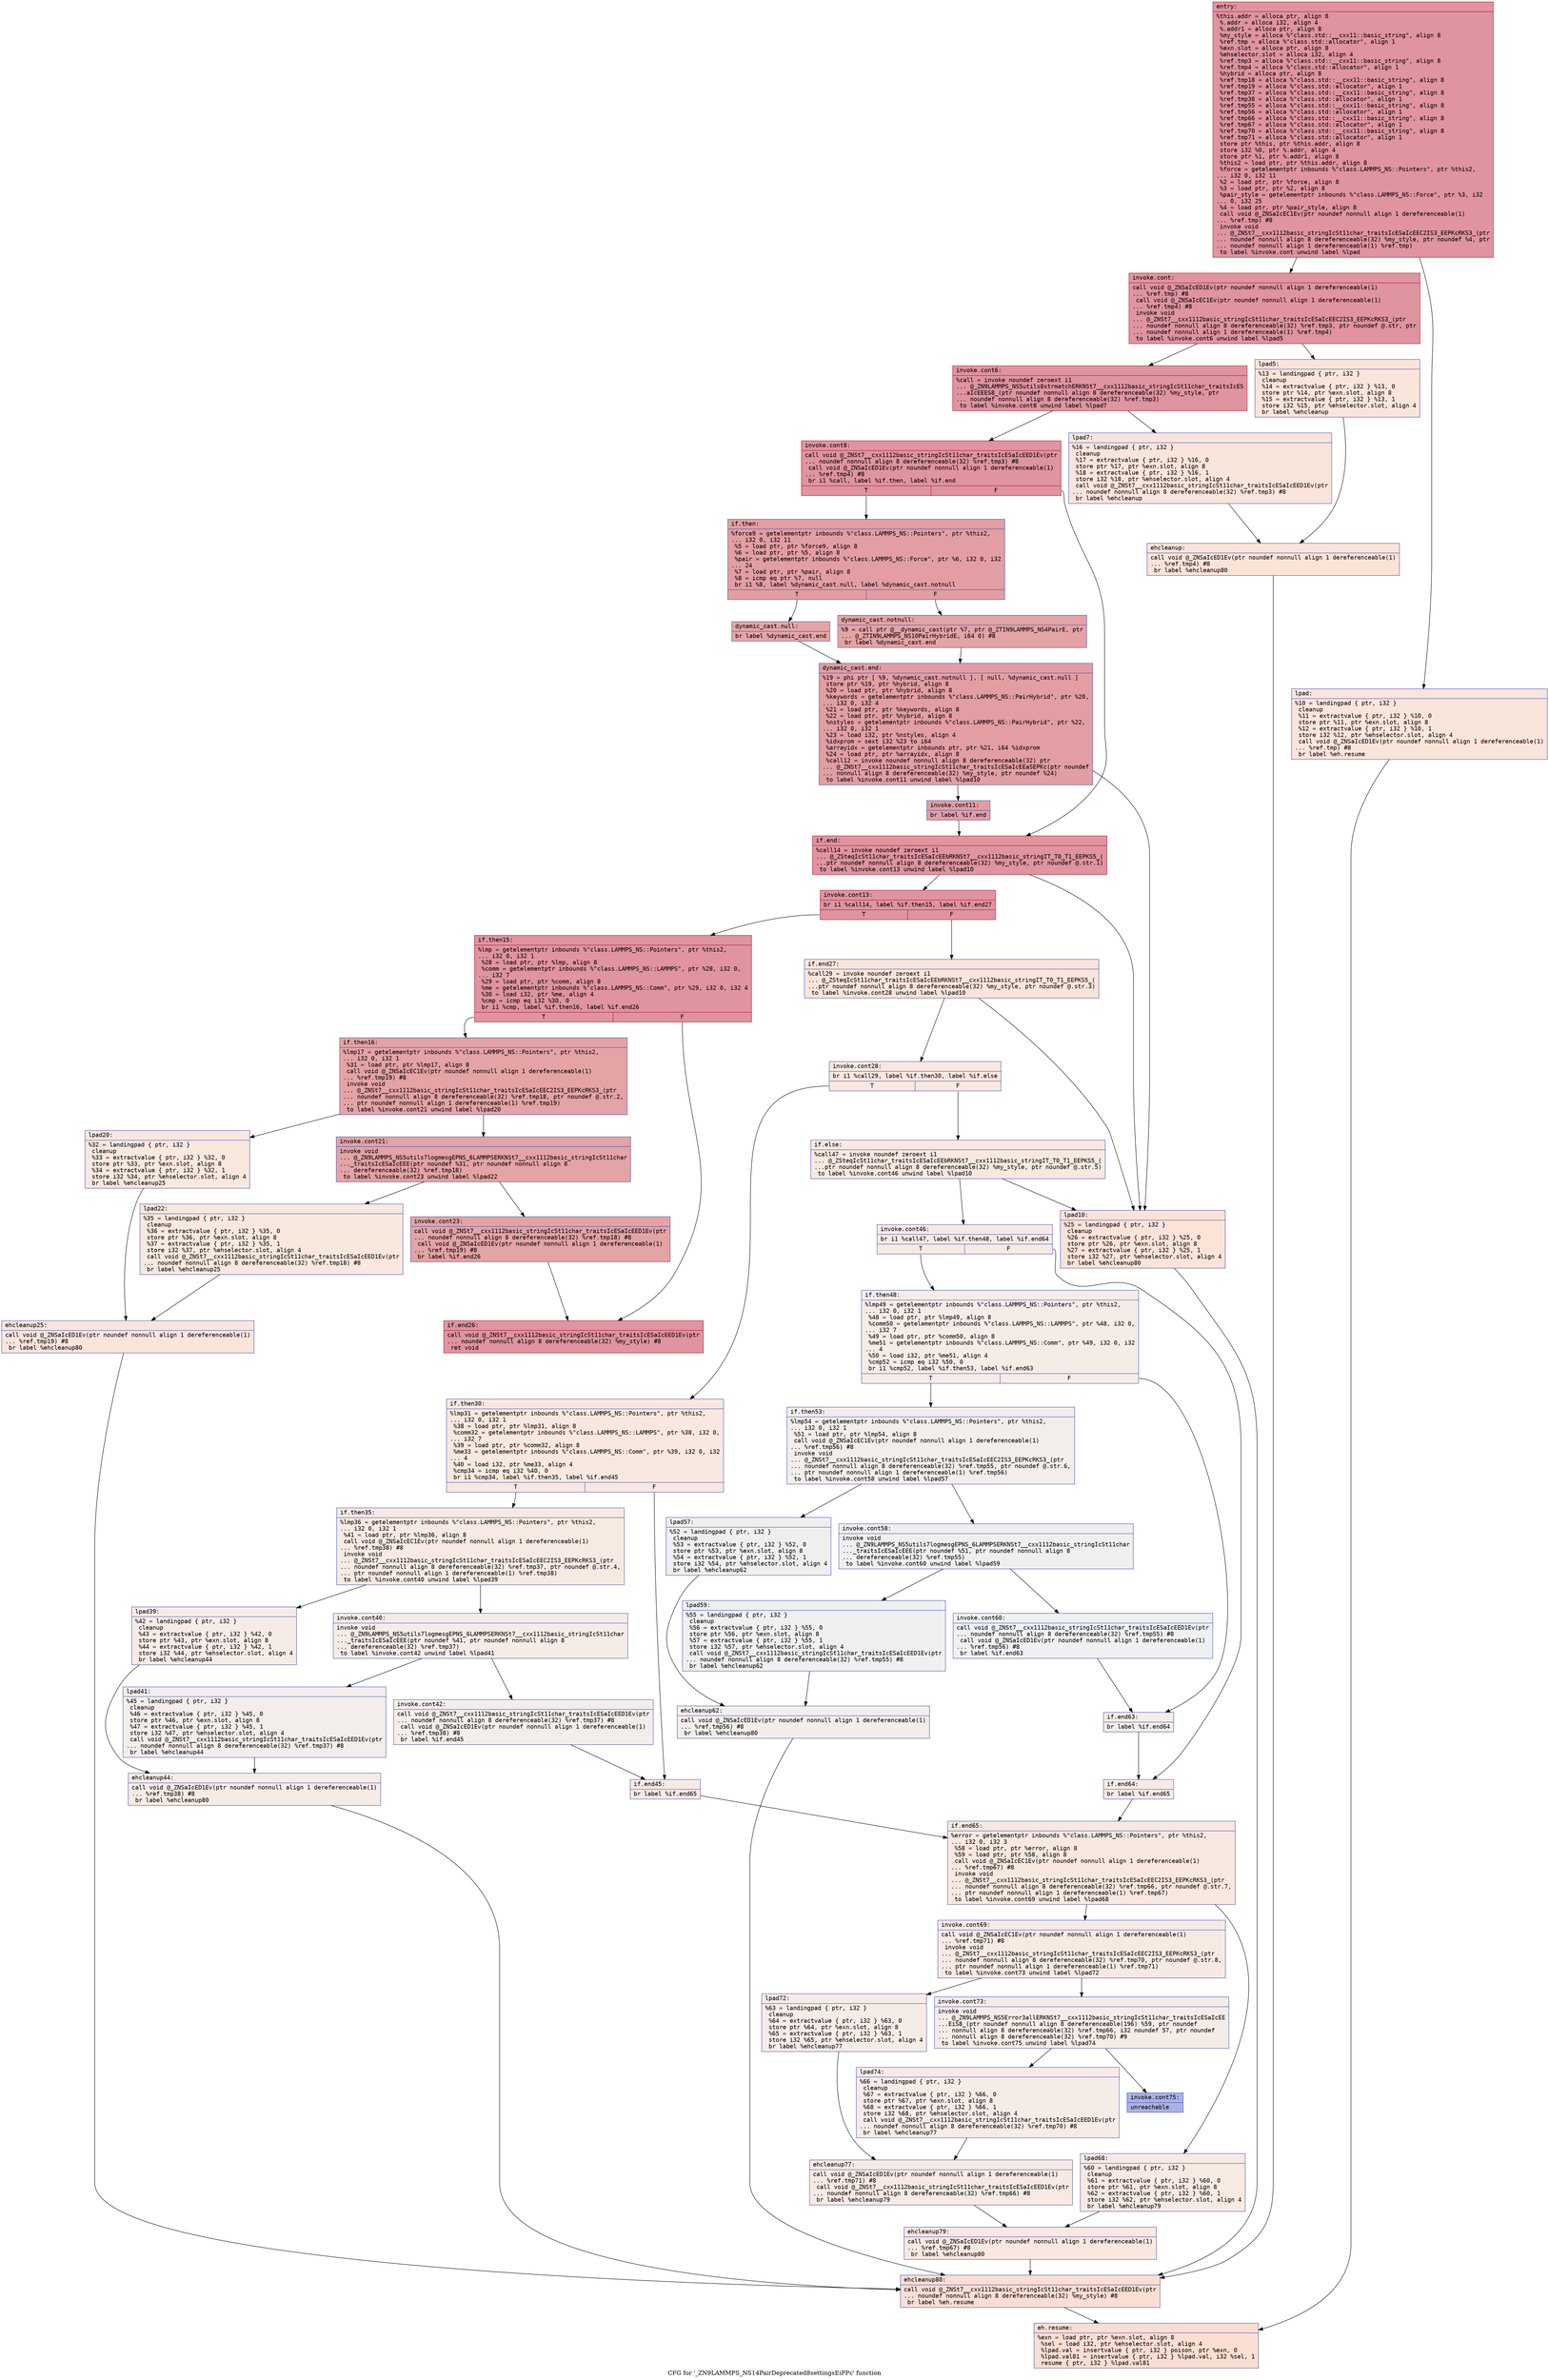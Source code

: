 digraph "CFG for '_ZN9LAMMPS_NS14PairDeprecated8settingsEiPPc' function" {
	label="CFG for '_ZN9LAMMPS_NS14PairDeprecated8settingsEiPPc' function";

	Node0x55e0e818c050 [shape=record,color="#b70d28ff", style=filled, fillcolor="#b70d2870" fontname="Courier",label="{entry:\l|  %this.addr = alloca ptr, align 8\l  %.addr = alloca i32, align 4\l  %.addr1 = alloca ptr, align 8\l  %my_style = alloca %\"class.std::__cxx11::basic_string\", align 8\l  %ref.tmp = alloca %\"class.std::allocator\", align 1\l  %exn.slot = alloca ptr, align 8\l  %ehselector.slot = alloca i32, align 4\l  %ref.tmp3 = alloca %\"class.std::__cxx11::basic_string\", align 8\l  %ref.tmp4 = alloca %\"class.std::allocator\", align 1\l  %hybrid = alloca ptr, align 8\l  %ref.tmp18 = alloca %\"class.std::__cxx11::basic_string\", align 8\l  %ref.tmp19 = alloca %\"class.std::allocator\", align 1\l  %ref.tmp37 = alloca %\"class.std::__cxx11::basic_string\", align 8\l  %ref.tmp38 = alloca %\"class.std::allocator\", align 1\l  %ref.tmp55 = alloca %\"class.std::__cxx11::basic_string\", align 8\l  %ref.tmp56 = alloca %\"class.std::allocator\", align 1\l  %ref.tmp66 = alloca %\"class.std::__cxx11::basic_string\", align 8\l  %ref.tmp67 = alloca %\"class.std::allocator\", align 1\l  %ref.tmp70 = alloca %\"class.std::__cxx11::basic_string\", align 8\l  %ref.tmp71 = alloca %\"class.std::allocator\", align 1\l  store ptr %this, ptr %this.addr, align 8\l  store i32 %0, ptr %.addr, align 4\l  store ptr %1, ptr %.addr1, align 8\l  %this2 = load ptr, ptr %this.addr, align 8\l  %force = getelementptr inbounds %\"class.LAMMPS_NS::Pointers\", ptr %this2,\l... i32 0, i32 11\l  %2 = load ptr, ptr %force, align 8\l  %3 = load ptr, ptr %2, align 8\l  %pair_style = getelementptr inbounds %\"class.LAMMPS_NS::Force\", ptr %3, i32\l... 0, i32 25\l  %4 = load ptr, ptr %pair_style, align 8\l  call void @_ZNSaIcEC1Ev(ptr noundef nonnull align 1 dereferenceable(1)\l... %ref.tmp) #8\l  invoke void\l... @_ZNSt7__cxx1112basic_stringIcSt11char_traitsIcESaIcEEC2IS3_EEPKcRKS3_(ptr\l... noundef nonnull align 8 dereferenceable(32) %my_style, ptr noundef %4, ptr\l... noundef nonnull align 1 dereferenceable(1) %ref.tmp)\l          to label %invoke.cont unwind label %lpad\l}"];
	Node0x55e0e818c050 -> Node0x55e0e818e370[tooltip="entry -> invoke.cont\nProbability 100.00%" ];
	Node0x55e0e818c050 -> Node0x55e0e818e450[tooltip="entry -> lpad\nProbability 0.00%" ];
	Node0x55e0e818e370 [shape=record,color="#b70d28ff", style=filled, fillcolor="#b70d2870" fontname="Courier",label="{invoke.cont:\l|  call void @_ZNSaIcED1Ev(ptr noundef nonnull align 1 dereferenceable(1)\l... %ref.tmp) #8\l  call void @_ZNSaIcEC1Ev(ptr noundef nonnull align 1 dereferenceable(1)\l... %ref.tmp4) #8\l  invoke void\l... @_ZNSt7__cxx1112basic_stringIcSt11char_traitsIcESaIcEEC2IS3_EEPKcRKS3_(ptr\l... noundef nonnull align 8 dereferenceable(32) %ref.tmp3, ptr noundef @.str, ptr\l... noundef nonnull align 1 dereferenceable(1) %ref.tmp4)\l          to label %invoke.cont6 unwind label %lpad5\l}"];
	Node0x55e0e818e370 -> Node0x55e0e818e970[tooltip="invoke.cont -> invoke.cont6\nProbability 100.00%" ];
	Node0x55e0e818e370 -> Node0x55e0e818ea20[tooltip="invoke.cont -> lpad5\nProbability 0.00%" ];
	Node0x55e0e818e970 [shape=record,color="#b70d28ff", style=filled, fillcolor="#b70d2870" fontname="Courier",label="{invoke.cont6:\l|  %call = invoke noundef zeroext i1\l... @_ZN9LAMMPS_NS5utils8strmatchERKNSt7__cxx1112basic_stringIcSt11char_traitsIcES\l...aIcEEES8_(ptr noundef nonnull align 8 dereferenceable(32) %my_style, ptr\l... noundef nonnull align 8 dereferenceable(32) %ref.tmp3)\l          to label %invoke.cont8 unwind label %lpad7\l}"];
	Node0x55e0e818e970 -> Node0x55e0e818e920[tooltip="invoke.cont6 -> invoke.cont8\nProbability 100.00%" ];
	Node0x55e0e818e970 -> Node0x55e0e818ed10[tooltip="invoke.cont6 -> lpad7\nProbability 0.00%" ];
	Node0x55e0e818e920 [shape=record,color="#b70d28ff", style=filled, fillcolor="#b70d2870" fontname="Courier",label="{invoke.cont8:\l|  call void @_ZNSt7__cxx1112basic_stringIcSt11char_traitsIcESaIcEED1Ev(ptr\l... noundef nonnull align 8 dereferenceable(32) %ref.tmp3) #8\l  call void @_ZNSaIcED1Ev(ptr noundef nonnull align 1 dereferenceable(1)\l... %ref.tmp4) #8\l  br i1 %call, label %if.then, label %if.end\l|{<s0>T|<s1>F}}"];
	Node0x55e0e818e920:s0 -> Node0x55e0e818fbc0[tooltip="invoke.cont8 -> if.then\nProbability 50.00%" ];
	Node0x55e0e818e920:s1 -> Node0x55e0e818fc10[tooltip="invoke.cont8 -> if.end\nProbability 50.00%" ];
	Node0x55e0e818fbc0 [shape=record,color="#3d50c3ff", style=filled, fillcolor="#be242e70" fontname="Courier",label="{if.then:\l|  %force9 = getelementptr inbounds %\"class.LAMMPS_NS::Pointers\", ptr %this2,\l... i32 0, i32 11\l  %5 = load ptr, ptr %force9, align 8\l  %6 = load ptr, ptr %5, align 8\l  %pair = getelementptr inbounds %\"class.LAMMPS_NS::Force\", ptr %6, i32 0, i32\l... 24\l  %7 = load ptr, ptr %pair, align 8\l  %8 = icmp eq ptr %7, null\l  br i1 %8, label %dynamic_cast.null, label %dynamic_cast.notnull\l|{<s0>T|<s1>F}}"];
	Node0x55e0e818fbc0:s0 -> Node0x55e0e81901c0[tooltip="if.then -> dynamic_cast.null\nProbability 37.50%" ];
	Node0x55e0e818fbc0:s1 -> Node0x55e0e8190260[tooltip="if.then -> dynamic_cast.notnull\nProbability 62.50%" ];
	Node0x55e0e8190260 [shape=record,color="#3d50c3ff", style=filled, fillcolor="#c32e3170" fontname="Courier",label="{dynamic_cast.notnull:\l|  %9 = call ptr @__dynamic_cast(ptr %7, ptr @_ZTIN9LAMMPS_NS4PairE, ptr\l... @_ZTIN9LAMMPS_NS10PairHybridE, i64 0) #8\l  br label %dynamic_cast.end\l}"];
	Node0x55e0e8190260 -> Node0x55e0e8190680[tooltip="dynamic_cast.notnull -> dynamic_cast.end\nProbability 100.00%" ];
	Node0x55e0e818e450 [shape=record,color="#3d50c3ff", style=filled, fillcolor="#f4c5ad70" fontname="Courier",label="{lpad:\l|  %10 = landingpad \{ ptr, i32 \}\l          cleanup\l  %11 = extractvalue \{ ptr, i32 \} %10, 0\l  store ptr %11, ptr %exn.slot, align 8\l  %12 = extractvalue \{ ptr, i32 \} %10, 1\l  store i32 %12, ptr %ehselector.slot, align 4\l  call void @_ZNSaIcED1Ev(ptr noundef nonnull align 1 dereferenceable(1)\l... %ref.tmp) #8\l  br label %eh.resume\l}"];
	Node0x55e0e818e450 -> Node0x55e0e8190b60[tooltip="lpad -> eh.resume\nProbability 100.00%" ];
	Node0x55e0e818ea20 [shape=record,color="#3d50c3ff", style=filled, fillcolor="#f4c5ad70" fontname="Courier",label="{lpad5:\l|  %13 = landingpad \{ ptr, i32 \}\l          cleanup\l  %14 = extractvalue \{ ptr, i32 \} %13, 0\l  store ptr %14, ptr %exn.slot, align 8\l  %15 = extractvalue \{ ptr, i32 \} %13, 1\l  store i32 %15, ptr %ehselector.slot, align 4\l  br label %ehcleanup\l}"];
	Node0x55e0e818ea20 -> Node0x55e0e8190ee0[tooltip="lpad5 -> ehcleanup\nProbability 100.00%" ];
	Node0x55e0e818ed10 [shape=record,color="#3d50c3ff", style=filled, fillcolor="#f4c5ad70" fontname="Courier",label="{lpad7:\l|  %16 = landingpad \{ ptr, i32 \}\l          cleanup\l  %17 = extractvalue \{ ptr, i32 \} %16, 0\l  store ptr %17, ptr %exn.slot, align 8\l  %18 = extractvalue \{ ptr, i32 \} %16, 1\l  store i32 %18, ptr %ehselector.slot, align 4\l  call void @_ZNSt7__cxx1112basic_stringIcSt11char_traitsIcESaIcEED1Ev(ptr\l... noundef nonnull align 8 dereferenceable(32) %ref.tmp3) #8\l  br label %ehcleanup\l}"];
	Node0x55e0e818ed10 -> Node0x55e0e8190ee0[tooltip="lpad7 -> ehcleanup\nProbability 100.00%" ];
	Node0x55e0e8190ee0 [shape=record,color="#3d50c3ff", style=filled, fillcolor="#f6bfa670" fontname="Courier",label="{ehcleanup:\l|  call void @_ZNSaIcED1Ev(ptr noundef nonnull align 1 dereferenceable(1)\l... %ref.tmp4) #8\l  br label %ehcleanup80\l}"];
	Node0x55e0e8190ee0 -> Node0x55e0e8191560[tooltip="ehcleanup -> ehcleanup80\nProbability 100.00%" ];
	Node0x55e0e81901c0 [shape=record,color="#3d50c3ff", style=filled, fillcolor="#c5333470" fontname="Courier",label="{dynamic_cast.null:\l|  br label %dynamic_cast.end\l}"];
	Node0x55e0e81901c0 -> Node0x55e0e8190680[tooltip="dynamic_cast.null -> dynamic_cast.end\nProbability 100.00%" ];
	Node0x55e0e8190680 [shape=record,color="#3d50c3ff", style=filled, fillcolor="#be242e70" fontname="Courier",label="{dynamic_cast.end:\l|  %19 = phi ptr [ %9, %dynamic_cast.notnull ], [ null, %dynamic_cast.null ]\l  store ptr %19, ptr %hybrid, align 8\l  %20 = load ptr, ptr %hybrid, align 8\l  %keywords = getelementptr inbounds %\"class.LAMMPS_NS::PairHybrid\", ptr %20,\l... i32 0, i32 4\l  %21 = load ptr, ptr %keywords, align 8\l  %22 = load ptr, ptr %hybrid, align 8\l  %nstyles = getelementptr inbounds %\"class.LAMMPS_NS::PairHybrid\", ptr %22,\l... i32 0, i32 1\l  %23 = load i32, ptr %nstyles, align 4\l  %idxprom = sext i32 %23 to i64\l  %arrayidx = getelementptr inbounds ptr, ptr %21, i64 %idxprom\l  %24 = load ptr, ptr %arrayidx, align 8\l  %call12 = invoke noundef nonnull align 8 dereferenceable(32) ptr\l... @_ZNSt7__cxx1112basic_stringIcSt11char_traitsIcESaIcEEaSEPKc(ptr noundef\l... nonnull align 8 dereferenceable(32) %my_style, ptr noundef %24)\l          to label %invoke.cont11 unwind label %lpad10\l}"];
	Node0x55e0e8190680 -> Node0x55e0e8191d50[tooltip="dynamic_cast.end -> invoke.cont11\nProbability 100.00%" ];
	Node0x55e0e8190680 -> Node0x55e0e8191e30[tooltip="dynamic_cast.end -> lpad10\nProbability 0.00%" ];
	Node0x55e0e8191d50 [shape=record,color="#3d50c3ff", style=filled, fillcolor="#be242e70" fontname="Courier",label="{invoke.cont11:\l|  br label %if.end\l}"];
	Node0x55e0e8191d50 -> Node0x55e0e818fc10[tooltip="invoke.cont11 -> if.end\nProbability 100.00%" ];
	Node0x55e0e8191e30 [shape=record,color="#3d50c3ff", style=filled, fillcolor="#f6bfa670" fontname="Courier",label="{lpad10:\l|  %25 = landingpad \{ ptr, i32 \}\l          cleanup\l  %26 = extractvalue \{ ptr, i32 \} %25, 0\l  store ptr %26, ptr %exn.slot, align 8\l  %27 = extractvalue \{ ptr, i32 \} %25, 1\l  store i32 %27, ptr %ehselector.slot, align 4\l  br label %ehcleanup80\l}"];
	Node0x55e0e8191e30 -> Node0x55e0e8191560[tooltip="lpad10 -> ehcleanup80\nProbability 100.00%" ];
	Node0x55e0e818fc10 [shape=record,color="#b70d28ff", style=filled, fillcolor="#b70d2870" fontname="Courier",label="{if.end:\l|  %call14 = invoke noundef zeroext i1\l... @_ZSteqIcSt11char_traitsIcESaIcEEbRKNSt7__cxx1112basic_stringIT_T0_T1_EEPKS5_(\l...ptr noundef nonnull align 8 dereferenceable(32) %my_style, ptr noundef @.str.1)\l          to label %invoke.cont13 unwind label %lpad10\l}"];
	Node0x55e0e818fc10 -> Node0x55e0e8191d00[tooltip="if.end -> invoke.cont13\nProbability 100.00%" ];
	Node0x55e0e818fc10 -> Node0x55e0e8191e30[tooltip="if.end -> lpad10\nProbability 0.00%" ];
	Node0x55e0e8191d00 [shape=record,color="#b70d28ff", style=filled, fillcolor="#b70d2870" fontname="Courier",label="{invoke.cont13:\l|  br i1 %call14, label %if.then15, label %if.end27\l|{<s0>T|<s1>F}}"];
	Node0x55e0e8191d00:s0 -> Node0x55e0e8192dd0[tooltip="invoke.cont13 -> if.then15\nProbability 100.00%" ];
	Node0x55e0e8191d00:s1 -> Node0x55e0e8192e50[tooltip="invoke.cont13 -> if.end27\nProbability 0.00%" ];
	Node0x55e0e8192dd0 [shape=record,color="#b70d28ff", style=filled, fillcolor="#b70d2870" fontname="Courier",label="{if.then15:\l|  %lmp = getelementptr inbounds %\"class.LAMMPS_NS::Pointers\", ptr %this2,\l... i32 0, i32 1\l  %28 = load ptr, ptr %lmp, align 8\l  %comm = getelementptr inbounds %\"class.LAMMPS_NS::LAMMPS\", ptr %28, i32 0,\l... i32 7\l  %29 = load ptr, ptr %comm, align 8\l  %me = getelementptr inbounds %\"class.LAMMPS_NS::Comm\", ptr %29, i32 0, i32 4\l  %30 = load i32, ptr %me, align 4\l  %cmp = icmp eq i32 %30, 0\l  br i1 %cmp, label %if.then16, label %if.end26\l|{<s0>T|<s1>F}}"];
	Node0x55e0e8192dd0:s0 -> Node0x55e0e8193460[tooltip="if.then15 -> if.then16\nProbability 37.50%" ];
	Node0x55e0e8192dd0:s1 -> Node0x55e0e81934e0[tooltip="if.then15 -> if.end26\nProbability 62.50%" ];
	Node0x55e0e8193460 [shape=record,color="#3d50c3ff", style=filled, fillcolor="#c32e3170" fontname="Courier",label="{if.then16:\l|  %lmp17 = getelementptr inbounds %\"class.LAMMPS_NS::Pointers\", ptr %this2,\l... i32 0, i32 1\l  %31 = load ptr, ptr %lmp17, align 8\l  call void @_ZNSaIcEC1Ev(ptr noundef nonnull align 1 dereferenceable(1)\l... %ref.tmp19) #8\l  invoke void\l... @_ZNSt7__cxx1112basic_stringIcSt11char_traitsIcESaIcEEC2IS3_EEPKcRKS3_(ptr\l... noundef nonnull align 8 dereferenceable(32) %ref.tmp18, ptr noundef @.str.2,\l... ptr noundef nonnull align 1 dereferenceable(1) %ref.tmp19)\l          to label %invoke.cont21 unwind label %lpad20\l}"];
	Node0x55e0e8193460 -> Node0x55e0e8193950[tooltip="if.then16 -> invoke.cont21\nProbability 100.00%" ];
	Node0x55e0e8193460 -> Node0x55e0e81939d0[tooltip="if.then16 -> lpad20\nProbability 0.00%" ];
	Node0x55e0e8193950 [shape=record,color="#3d50c3ff", style=filled, fillcolor="#c32e3170" fontname="Courier",label="{invoke.cont21:\l|  invoke void\l... @_ZN9LAMMPS_NS5utils7logmesgEPNS_6LAMMPSERKNSt7__cxx1112basic_stringIcSt11char\l..._traitsIcESaIcEEE(ptr noundef %31, ptr noundef nonnull align 8\l... dereferenceable(32) %ref.tmp18)\l          to label %invoke.cont23 unwind label %lpad22\l}"];
	Node0x55e0e8193950 -> Node0x55e0e8193900[tooltip="invoke.cont21 -> invoke.cont23\nProbability 100.00%" ];
	Node0x55e0e8193950 -> Node0x55e0e8193cd0[tooltip="invoke.cont21 -> lpad22\nProbability 0.00%" ];
	Node0x55e0e8193900 [shape=record,color="#3d50c3ff", style=filled, fillcolor="#c32e3170" fontname="Courier",label="{invoke.cont23:\l|  call void @_ZNSt7__cxx1112basic_stringIcSt11char_traitsIcESaIcEED1Ev(ptr\l... noundef nonnull align 8 dereferenceable(32) %ref.tmp18) #8\l  call void @_ZNSaIcED1Ev(ptr noundef nonnull align 1 dereferenceable(1)\l... %ref.tmp19) #8\l  br label %if.end26\l}"];
	Node0x55e0e8193900 -> Node0x55e0e81934e0[tooltip="invoke.cont23 -> if.end26\nProbability 100.00%" ];
	Node0x55e0e81939d0 [shape=record,color="#3d50c3ff", style=filled, fillcolor="#f2cab570" fontname="Courier",label="{lpad20:\l|  %32 = landingpad \{ ptr, i32 \}\l          cleanup\l  %33 = extractvalue \{ ptr, i32 \} %32, 0\l  store ptr %33, ptr %exn.slot, align 8\l  %34 = extractvalue \{ ptr, i32 \} %32, 1\l  store i32 %34, ptr %ehselector.slot, align 4\l  br label %ehcleanup25\l}"];
	Node0x55e0e81939d0 -> Node0x55e0e81944d0[tooltip="lpad20 -> ehcleanup25\nProbability 100.00%" ];
	Node0x55e0e8193cd0 [shape=record,color="#3d50c3ff", style=filled, fillcolor="#f2cab570" fontname="Courier",label="{lpad22:\l|  %35 = landingpad \{ ptr, i32 \}\l          cleanup\l  %36 = extractvalue \{ ptr, i32 \} %35, 0\l  store ptr %36, ptr %exn.slot, align 8\l  %37 = extractvalue \{ ptr, i32 \} %35, 1\l  store i32 %37, ptr %ehselector.slot, align 4\l  call void @_ZNSt7__cxx1112basic_stringIcSt11char_traitsIcESaIcEED1Ev(ptr\l... noundef nonnull align 8 dereferenceable(32) %ref.tmp18) #8\l  br label %ehcleanup25\l}"];
	Node0x55e0e8193cd0 -> Node0x55e0e81944d0[tooltip="lpad22 -> ehcleanup25\nProbability 100.00%" ];
	Node0x55e0e81944d0 [shape=record,color="#3d50c3ff", style=filled, fillcolor="#f4c5ad70" fontname="Courier",label="{ehcleanup25:\l|  call void @_ZNSaIcED1Ev(ptr noundef nonnull align 1 dereferenceable(1)\l... %ref.tmp19) #8\l  br label %ehcleanup80\l}"];
	Node0x55e0e81944d0 -> Node0x55e0e8191560[tooltip="ehcleanup25 -> ehcleanup80\nProbability 100.00%" ];
	Node0x55e0e81934e0 [shape=record,color="#b70d28ff", style=filled, fillcolor="#b70d2870" fontname="Courier",label="{if.end26:\l|  call void @_ZNSt7__cxx1112basic_stringIcSt11char_traitsIcESaIcEED1Ev(ptr\l... noundef nonnull align 8 dereferenceable(32) %my_style) #8\l  ret void\l}"];
	Node0x55e0e8192e50 [shape=record,color="#3d50c3ff", style=filled, fillcolor="#f4c5ad70" fontname="Courier",label="{if.end27:\l|  %call29 = invoke noundef zeroext i1\l... @_ZSteqIcSt11char_traitsIcESaIcEEbRKNSt7__cxx1112basic_stringIT_T0_T1_EEPKS5_(\l...ptr noundef nonnull align 8 dereferenceable(32) %my_style, ptr noundef @.str.3)\l          to label %invoke.cont28 unwind label %lpad10\l}"];
	Node0x55e0e8192e50 -> Node0x55e0e8194cc0[tooltip="if.end27 -> invoke.cont28\nProbability 50.00%" ];
	Node0x55e0e8192e50 -> Node0x55e0e8191e30[tooltip="if.end27 -> lpad10\nProbability 50.00%" ];
	Node0x55e0e8194cc0 [shape=record,color="#3d50c3ff", style=filled, fillcolor="#f2cab570" fontname="Courier",label="{invoke.cont28:\l|  br i1 %call29, label %if.then30, label %if.else\l|{<s0>T|<s1>F}}"];
	Node0x55e0e8194cc0:s0 -> Node0x55e0e8194e80[tooltip="invoke.cont28 -> if.then30\nProbability 50.00%" ];
	Node0x55e0e8194cc0:s1 -> Node0x55e0e8194f00[tooltip="invoke.cont28 -> if.else\nProbability 50.00%" ];
	Node0x55e0e8194e80 [shape=record,color="#3d50c3ff", style=filled, fillcolor="#f1ccb870" fontname="Courier",label="{if.then30:\l|  %lmp31 = getelementptr inbounds %\"class.LAMMPS_NS::Pointers\", ptr %this2,\l... i32 0, i32 1\l  %38 = load ptr, ptr %lmp31, align 8\l  %comm32 = getelementptr inbounds %\"class.LAMMPS_NS::LAMMPS\", ptr %38, i32 0,\l... i32 7\l  %39 = load ptr, ptr %comm32, align 8\l  %me33 = getelementptr inbounds %\"class.LAMMPS_NS::Comm\", ptr %39, i32 0, i32\l... 4\l  %40 = load i32, ptr %me33, align 4\l  %cmp34 = icmp eq i32 %40, 0\l  br i1 %cmp34, label %if.then35, label %if.end45\l|{<s0>T|<s1>F}}"];
	Node0x55e0e8194e80:s0 -> Node0x55e0e81954d0[tooltip="if.then30 -> if.then35\nProbability 50.00%" ];
	Node0x55e0e8194e80:s1 -> Node0x55e0e8195550[tooltip="if.then30 -> if.end45\nProbability 50.00%" ];
	Node0x55e0e81954d0 [shape=record,color="#3d50c3ff", style=filled, fillcolor="#eed0c070" fontname="Courier",label="{if.then35:\l|  %lmp36 = getelementptr inbounds %\"class.LAMMPS_NS::Pointers\", ptr %this2,\l... i32 0, i32 1\l  %41 = load ptr, ptr %lmp36, align 8\l  call void @_ZNSaIcEC1Ev(ptr noundef nonnull align 1 dereferenceable(1)\l... %ref.tmp38) #8\l  invoke void\l... @_ZNSt7__cxx1112basic_stringIcSt11char_traitsIcESaIcEEC2IS3_EEPKcRKS3_(ptr\l... noundef nonnull align 8 dereferenceable(32) %ref.tmp37, ptr noundef @.str.4,\l... ptr noundef nonnull align 1 dereferenceable(1) %ref.tmp38)\l          to label %invoke.cont40 unwind label %lpad39\l}"];
	Node0x55e0e81954d0 -> Node0x55e0e8195960[tooltip="if.then35 -> invoke.cont40\nProbability 50.00%" ];
	Node0x55e0e81954d0 -> Node0x55e0e81959e0[tooltip="if.then35 -> lpad39\nProbability 50.00%" ];
	Node0x55e0e8195960 [shape=record,color="#3d50c3ff", style=filled, fillcolor="#ead5c970" fontname="Courier",label="{invoke.cont40:\l|  invoke void\l... @_ZN9LAMMPS_NS5utils7logmesgEPNS_6LAMMPSERKNSt7__cxx1112basic_stringIcSt11char\l..._traitsIcESaIcEEE(ptr noundef %41, ptr noundef nonnull align 8\l... dereferenceable(32) %ref.tmp37)\l          to label %invoke.cont42 unwind label %lpad41\l}"];
	Node0x55e0e8195960 -> Node0x55e0e8195910[tooltip="invoke.cont40 -> invoke.cont42\nProbability 50.00%" ];
	Node0x55e0e8195960 -> Node0x55e0e818ed60[tooltip="invoke.cont40 -> lpad41\nProbability 50.00%" ];
	Node0x55e0e8195910 [shape=record,color="#3d50c3ff", style=filled, fillcolor="#e5d8d170" fontname="Courier",label="{invoke.cont42:\l|  call void @_ZNSt7__cxx1112basic_stringIcSt11char_traitsIcESaIcEED1Ev(ptr\l... noundef nonnull align 8 dereferenceable(32) %ref.tmp37) #8\l  call void @_ZNSaIcED1Ev(ptr noundef nonnull align 1 dereferenceable(1)\l... %ref.tmp38) #8\l  br label %if.end45\l}"];
	Node0x55e0e8195910 -> Node0x55e0e8195550[tooltip="invoke.cont42 -> if.end45\nProbability 100.00%" ];
	Node0x55e0e81959e0 [shape=record,color="#3d50c3ff", style=filled, fillcolor="#ead5c970" fontname="Courier",label="{lpad39:\l|  %42 = landingpad \{ ptr, i32 \}\l          cleanup\l  %43 = extractvalue \{ ptr, i32 \} %42, 0\l  store ptr %43, ptr %exn.slot, align 8\l  %44 = extractvalue \{ ptr, i32 \} %42, 1\l  store i32 %44, ptr %ehselector.slot, align 4\l  br label %ehcleanup44\l}"];
	Node0x55e0e81959e0 -> Node0x55e0e818f480[tooltip="lpad39 -> ehcleanup44\nProbability 100.00%" ];
	Node0x55e0e818ed60 [shape=record,color="#3d50c3ff", style=filled, fillcolor="#e5d8d170" fontname="Courier",label="{lpad41:\l|  %45 = landingpad \{ ptr, i32 \}\l          cleanup\l  %46 = extractvalue \{ ptr, i32 \} %45, 0\l  store ptr %46, ptr %exn.slot, align 8\l  %47 = extractvalue \{ ptr, i32 \} %45, 1\l  store i32 %47, ptr %ehselector.slot, align 4\l  call void @_ZNSt7__cxx1112basic_stringIcSt11char_traitsIcESaIcEED1Ev(ptr\l... noundef nonnull align 8 dereferenceable(32) %ref.tmp37) #8\l  br label %ehcleanup44\l}"];
	Node0x55e0e818ed60 -> Node0x55e0e818f480[tooltip="lpad41 -> ehcleanup44\nProbability 100.00%" ];
	Node0x55e0e818f480 [shape=record,color="#3d50c3ff", style=filled, fillcolor="#ecd3c570" fontname="Courier",label="{ehcleanup44:\l|  call void @_ZNSaIcED1Ev(ptr noundef nonnull align 1 dereferenceable(1)\l... %ref.tmp38) #8\l  br label %ehcleanup80\l}"];
	Node0x55e0e818f480 -> Node0x55e0e8191560[tooltip="ehcleanup44 -> ehcleanup80\nProbability 100.00%" ];
	Node0x55e0e8195550 [shape=record,color="#3d50c3ff", style=filled, fillcolor="#eed0c070" fontname="Courier",label="{if.end45:\l|  br label %if.end65\l}"];
	Node0x55e0e8195550 -> Node0x55e0e8197a30[tooltip="if.end45 -> if.end65\nProbability 100.00%" ];
	Node0x55e0e8194f00 [shape=record,color="#3d50c3ff", style=filled, fillcolor="#f1ccb870" fontname="Courier",label="{if.else:\l|  %call47 = invoke noundef zeroext i1\l... @_ZSteqIcSt11char_traitsIcESaIcEEbRKNSt7__cxx1112basic_stringIT_T0_T1_EEPKS5_(\l...ptr noundef nonnull align 8 dereferenceable(32) %my_style, ptr noundef @.str.5)\l          to label %invoke.cont46 unwind label %lpad10\l}"];
	Node0x55e0e8194f00 -> Node0x55e0e8197af0[tooltip="if.else -> invoke.cont46\nProbability 50.00%" ];
	Node0x55e0e8194f00 -> Node0x55e0e8191e30[tooltip="if.else -> lpad10\nProbability 50.00%" ];
	Node0x55e0e8197af0 [shape=record,color="#3d50c3ff", style=filled, fillcolor="#eed0c070" fontname="Courier",label="{invoke.cont46:\l|  br i1 %call47, label %if.then48, label %if.end64\l|{<s0>T|<s1>F}}"];
	Node0x55e0e8197af0:s0 -> Node0x55e0e8197d40[tooltip="invoke.cont46 -> if.then48\nProbability 50.00%" ];
	Node0x55e0e8197af0:s1 -> Node0x55e0e8197dc0[tooltip="invoke.cont46 -> if.end64\nProbability 50.00%" ];
	Node0x55e0e8197d40 [shape=record,color="#3d50c3ff", style=filled, fillcolor="#ead5c970" fontname="Courier",label="{if.then48:\l|  %lmp49 = getelementptr inbounds %\"class.LAMMPS_NS::Pointers\", ptr %this2,\l... i32 0, i32 1\l  %48 = load ptr, ptr %lmp49, align 8\l  %comm50 = getelementptr inbounds %\"class.LAMMPS_NS::LAMMPS\", ptr %48, i32 0,\l... i32 7\l  %49 = load ptr, ptr %comm50, align 8\l  %me51 = getelementptr inbounds %\"class.LAMMPS_NS::Comm\", ptr %49, i32 0, i32\l... 4\l  %50 = load i32, ptr %me51, align 4\l  %cmp52 = icmp eq i32 %50, 0\l  br i1 %cmp52, label %if.then53, label %if.end63\l|{<s0>T|<s1>F}}"];
	Node0x55e0e8197d40:s0 -> Node0x55e0e81983a0[tooltip="if.then48 -> if.then53\nProbability 50.00%" ];
	Node0x55e0e8197d40:s1 -> Node0x55e0e8198420[tooltip="if.then48 -> if.end63\nProbability 50.00%" ];
	Node0x55e0e81983a0 [shape=record,color="#3d50c3ff", style=filled, fillcolor="#e5d8d170" fontname="Courier",label="{if.then53:\l|  %lmp54 = getelementptr inbounds %\"class.LAMMPS_NS::Pointers\", ptr %this2,\l... i32 0, i32 1\l  %51 = load ptr, ptr %lmp54, align 8\l  call void @_ZNSaIcEC1Ev(ptr noundef nonnull align 1 dereferenceable(1)\l... %ref.tmp56) #8\l  invoke void\l... @_ZNSt7__cxx1112basic_stringIcSt11char_traitsIcESaIcEEC2IS3_EEPKcRKS3_(ptr\l... noundef nonnull align 8 dereferenceable(32) %ref.tmp55, ptr noundef @.str.6,\l... ptr noundef nonnull align 1 dereferenceable(1) %ref.tmp56)\l          to label %invoke.cont58 unwind label %lpad57\l}"];
	Node0x55e0e81983a0 -> Node0x55e0e8198830[tooltip="if.then53 -> invoke.cont58\nProbability 50.00%" ];
	Node0x55e0e81983a0 -> Node0x55e0e81988b0[tooltip="if.then53 -> lpad57\nProbability 50.00%" ];
	Node0x55e0e8198830 [shape=record,color="#3d50c3ff", style=filled, fillcolor="#e0dbd870" fontname="Courier",label="{invoke.cont58:\l|  invoke void\l... @_ZN9LAMMPS_NS5utils7logmesgEPNS_6LAMMPSERKNSt7__cxx1112basic_stringIcSt11char\l..._traitsIcESaIcEEE(ptr noundef %51, ptr noundef nonnull align 8\l... dereferenceable(32) %ref.tmp55)\l          to label %invoke.cont60 unwind label %lpad59\l}"];
	Node0x55e0e8198830 -> Node0x55e0e81987e0[tooltip="invoke.cont58 -> invoke.cont60\nProbability 50.00%" ];
	Node0x55e0e8198830 -> Node0x55e0e8198bb0[tooltip="invoke.cont58 -> lpad59\nProbability 50.00%" ];
	Node0x55e0e81987e0 [shape=record,color="#3d50c3ff", style=filled, fillcolor="#dbdcde70" fontname="Courier",label="{invoke.cont60:\l|  call void @_ZNSt7__cxx1112basic_stringIcSt11char_traitsIcESaIcEED1Ev(ptr\l... noundef nonnull align 8 dereferenceable(32) %ref.tmp55) #8\l  call void @_ZNSaIcED1Ev(ptr noundef nonnull align 1 dereferenceable(1)\l... %ref.tmp56) #8\l  br label %if.end63\l}"];
	Node0x55e0e81987e0 -> Node0x55e0e8198420[tooltip="invoke.cont60 -> if.end63\nProbability 100.00%" ];
	Node0x55e0e81988b0 [shape=record,color="#3d50c3ff", style=filled, fillcolor="#e0dbd870" fontname="Courier",label="{lpad57:\l|  %52 = landingpad \{ ptr, i32 \}\l          cleanup\l  %53 = extractvalue \{ ptr, i32 \} %52, 0\l  store ptr %53, ptr %exn.slot, align 8\l  %54 = extractvalue \{ ptr, i32 \} %52, 1\l  store i32 %54, ptr %ehselector.slot, align 4\l  br label %ehcleanup62\l}"];
	Node0x55e0e81988b0 -> Node0x55e0e81998f0[tooltip="lpad57 -> ehcleanup62\nProbability 100.00%" ];
	Node0x55e0e8198bb0 [shape=record,color="#3d50c3ff", style=filled, fillcolor="#dbdcde70" fontname="Courier",label="{lpad59:\l|  %55 = landingpad \{ ptr, i32 \}\l          cleanup\l  %56 = extractvalue \{ ptr, i32 \} %55, 0\l  store ptr %56, ptr %exn.slot, align 8\l  %57 = extractvalue \{ ptr, i32 \} %55, 1\l  store i32 %57, ptr %ehselector.slot, align 4\l  call void @_ZNSt7__cxx1112basic_stringIcSt11char_traitsIcESaIcEED1Ev(ptr\l... noundef nonnull align 8 dereferenceable(32) %ref.tmp55) #8\l  br label %ehcleanup62\l}"];
	Node0x55e0e8198bb0 -> Node0x55e0e81998f0[tooltip="lpad59 -> ehcleanup62\nProbability 100.00%" ];
	Node0x55e0e81998f0 [shape=record,color="#3d50c3ff", style=filled, fillcolor="#e3d9d370" fontname="Courier",label="{ehcleanup62:\l|  call void @_ZNSaIcED1Ev(ptr noundef nonnull align 1 dereferenceable(1)\l... %ref.tmp56) #8\l  br label %ehcleanup80\l}"];
	Node0x55e0e81998f0 -> Node0x55e0e8191560[tooltip="ehcleanup62 -> ehcleanup80\nProbability 100.00%" ];
	Node0x55e0e8198420 [shape=record,color="#3d50c3ff", style=filled, fillcolor="#e8d6cc70" fontname="Courier",label="{if.end63:\l|  br label %if.end64\l}"];
	Node0x55e0e8198420 -> Node0x55e0e8197dc0[tooltip="if.end63 -> if.end64\nProbability 100.00%" ];
	Node0x55e0e8197dc0 [shape=record,color="#3d50c3ff", style=filled, fillcolor="#ecd3c570" fontname="Courier",label="{if.end64:\l|  br label %if.end65\l}"];
	Node0x55e0e8197dc0 -> Node0x55e0e8197a30[tooltip="if.end64 -> if.end65\nProbability 100.00%" ];
	Node0x55e0e8197a30 [shape=record,color="#3d50c3ff", style=filled, fillcolor="#f1ccb870" fontname="Courier",label="{if.end65:\l|  %error = getelementptr inbounds %\"class.LAMMPS_NS::Pointers\", ptr %this2,\l... i32 0, i32 3\l  %58 = load ptr, ptr %error, align 8\l  %59 = load ptr, ptr %58, align 8\l  call void @_ZNSaIcEC1Ev(ptr noundef nonnull align 1 dereferenceable(1)\l... %ref.tmp67) #8\l  invoke void\l... @_ZNSt7__cxx1112basic_stringIcSt11char_traitsIcESaIcEEC2IS3_EEPKcRKS3_(ptr\l... noundef nonnull align 8 dereferenceable(32) %ref.tmp66, ptr noundef @.str.7,\l... ptr noundef nonnull align 1 dereferenceable(1) %ref.tmp67)\l          to label %invoke.cont69 unwind label %lpad68\l}"];
	Node0x55e0e8197a30 -> Node0x55e0e819a310[tooltip="if.end65 -> invoke.cont69\nProbability 50.00%" ];
	Node0x55e0e8197a30 -> Node0x55e0e819a390[tooltip="if.end65 -> lpad68\nProbability 50.00%" ];
	Node0x55e0e819a310 [shape=record,color="#3d50c3ff", style=filled, fillcolor="#eed0c070" fontname="Courier",label="{invoke.cont69:\l|  call void @_ZNSaIcEC1Ev(ptr noundef nonnull align 1 dereferenceable(1)\l... %ref.tmp71) #8\l  invoke void\l... @_ZNSt7__cxx1112basic_stringIcSt11char_traitsIcESaIcEEC2IS3_EEPKcRKS3_(ptr\l... noundef nonnull align 8 dereferenceable(32) %ref.tmp70, ptr noundef @.str.8,\l... ptr noundef nonnull align 1 dereferenceable(1) %ref.tmp71)\l          to label %invoke.cont73 unwind label %lpad72\l}"];
	Node0x55e0e819a310 -> Node0x55e0e819a6b0[tooltip="invoke.cont69 -> invoke.cont73\nProbability 50.00%" ];
	Node0x55e0e819a310 -> Node0x55e0e819a700[tooltip="invoke.cont69 -> lpad72\nProbability 50.00%" ];
	Node0x55e0e819a6b0 [shape=record,color="#3d50c3ff", style=filled, fillcolor="#ead5c970" fontname="Courier",label="{invoke.cont73:\l|  invoke void\l... @_ZN9LAMMPS_NS5Error3allERKNSt7__cxx1112basic_stringIcSt11char_traitsIcESaIcEE\l...EiS8_(ptr noundef nonnull align 8 dereferenceable(196) %59, ptr noundef\l... nonnull align 8 dereferenceable(32) %ref.tmp66, i32 noundef 57, ptr noundef\l... nonnull align 8 dereferenceable(32) %ref.tmp70) #9\l          to label %invoke.cont75 unwind label %lpad74\l}"];
	Node0x55e0e819a6b0 -> Node0x55e0e819a660[tooltip="invoke.cont73 -> invoke.cont75\nProbability 0.00%" ];
	Node0x55e0e819a6b0 -> Node0x55e0e819a9c0[tooltip="invoke.cont73 -> lpad74\nProbability 100.00%" ];
	Node0x55e0e819a660 [shape=record,color="#3d50c3ff", style=filled, fillcolor="#3d50c370" fontname="Courier",label="{invoke.cont75:\l|  unreachable\l}"];
	Node0x55e0e819a390 [shape=record,color="#3d50c3ff", style=filled, fillcolor="#eed0c070" fontname="Courier",label="{lpad68:\l|  %60 = landingpad \{ ptr, i32 \}\l          cleanup\l  %61 = extractvalue \{ ptr, i32 \} %60, 0\l  store ptr %61, ptr %exn.slot, align 8\l  %62 = extractvalue \{ ptr, i32 \} %60, 1\l  store i32 %62, ptr %ehselector.slot, align 4\l  br label %ehcleanup79\l}"];
	Node0x55e0e819a390 -> Node0x55e0e819b060[tooltip="lpad68 -> ehcleanup79\nProbability 100.00%" ];
	Node0x55e0e819a700 [shape=record,color="#3d50c3ff", style=filled, fillcolor="#ead5c970" fontname="Courier",label="{lpad72:\l|  %63 = landingpad \{ ptr, i32 \}\l          cleanup\l  %64 = extractvalue \{ ptr, i32 \} %63, 0\l  store ptr %64, ptr %exn.slot, align 8\l  %65 = extractvalue \{ ptr, i32 \} %63, 1\l  store i32 %65, ptr %ehselector.slot, align 4\l  br label %ehcleanup77\l}"];
	Node0x55e0e819a700 -> Node0x55e0e819b3b0[tooltip="lpad72 -> ehcleanup77\nProbability 100.00%" ];
	Node0x55e0e819a9c0 [shape=record,color="#3d50c3ff", style=filled, fillcolor="#ead5c970" fontname="Courier",label="{lpad74:\l|  %66 = landingpad \{ ptr, i32 \}\l          cleanup\l  %67 = extractvalue \{ ptr, i32 \} %66, 0\l  store ptr %67, ptr %exn.slot, align 8\l  %68 = extractvalue \{ ptr, i32 \} %66, 1\l  store i32 %68, ptr %ehselector.slot, align 4\l  call void @_ZNSt7__cxx1112basic_stringIcSt11char_traitsIcESaIcEED1Ev(ptr\l... noundef nonnull align 8 dereferenceable(32) %ref.tmp70) #8\l  br label %ehcleanup77\l}"];
	Node0x55e0e819a9c0 -> Node0x55e0e819b3b0[tooltip="lpad74 -> ehcleanup77\nProbability 100.00%" ];
	Node0x55e0e819b3b0 [shape=record,color="#3d50c3ff", style=filled, fillcolor="#eed0c070" fontname="Courier",label="{ehcleanup77:\l|  call void @_ZNSaIcED1Ev(ptr noundef nonnull align 1 dereferenceable(1)\l... %ref.tmp71) #8\l  call void @_ZNSt7__cxx1112basic_stringIcSt11char_traitsIcESaIcEED1Ev(ptr\l... noundef nonnull align 8 dereferenceable(32) %ref.tmp66) #8\l  br label %ehcleanup79\l}"];
	Node0x55e0e819b3b0 -> Node0x55e0e819b060[tooltip="ehcleanup77 -> ehcleanup79\nProbability 100.00%" ];
	Node0x55e0e819b060 [shape=record,color="#3d50c3ff", style=filled, fillcolor="#f1ccb870" fontname="Courier",label="{ehcleanup79:\l|  call void @_ZNSaIcED1Ev(ptr noundef nonnull align 1 dereferenceable(1)\l... %ref.tmp67) #8\l  br label %ehcleanup80\l}"];
	Node0x55e0e819b060 -> Node0x55e0e8191560[tooltip="ehcleanup79 -> ehcleanup80\nProbability 100.00%" ];
	Node0x55e0e8191560 [shape=record,color="#3d50c3ff", style=filled, fillcolor="#f7b59970" fontname="Courier",label="{ehcleanup80:\l|  call void @_ZNSt7__cxx1112basic_stringIcSt11char_traitsIcESaIcEED1Ev(ptr\l... noundef nonnull align 8 dereferenceable(32) %my_style) #8\l  br label %eh.resume\l}"];
	Node0x55e0e8191560 -> Node0x55e0e8190b60[tooltip="ehcleanup80 -> eh.resume\nProbability 100.00%" ];
	Node0x55e0e8190b60 [shape=record,color="#3d50c3ff", style=filled, fillcolor="#f7b59970" fontname="Courier",label="{eh.resume:\l|  %exn = load ptr, ptr %exn.slot, align 8\l  %sel = load i32, ptr %ehselector.slot, align 4\l  %lpad.val = insertvalue \{ ptr, i32 \} poison, ptr %exn, 0\l  %lpad.val81 = insertvalue \{ ptr, i32 \} %lpad.val, i32 %sel, 1\l  resume \{ ptr, i32 \} %lpad.val81\l}"];
}
